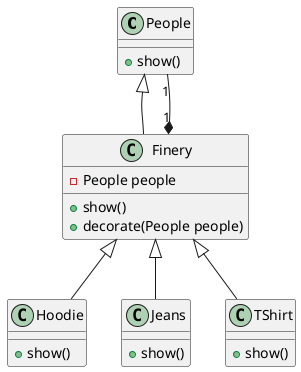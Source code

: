 @startuml
'https://plantuml.com/class-diagram

class People{
+ show()
}

class Finery{
- People people
+ show()
+ decorate(People people)
}


class Hoodie{
+ show()
}
class Jeans{
+ show()
}
class TShirt{
+ show()
}

People <|-- Finery
Finery "1" *-- "1" People
Finery <|-- Hoodie
Finery <|-- Jeans
Finery <|-- TShirt

@enduml